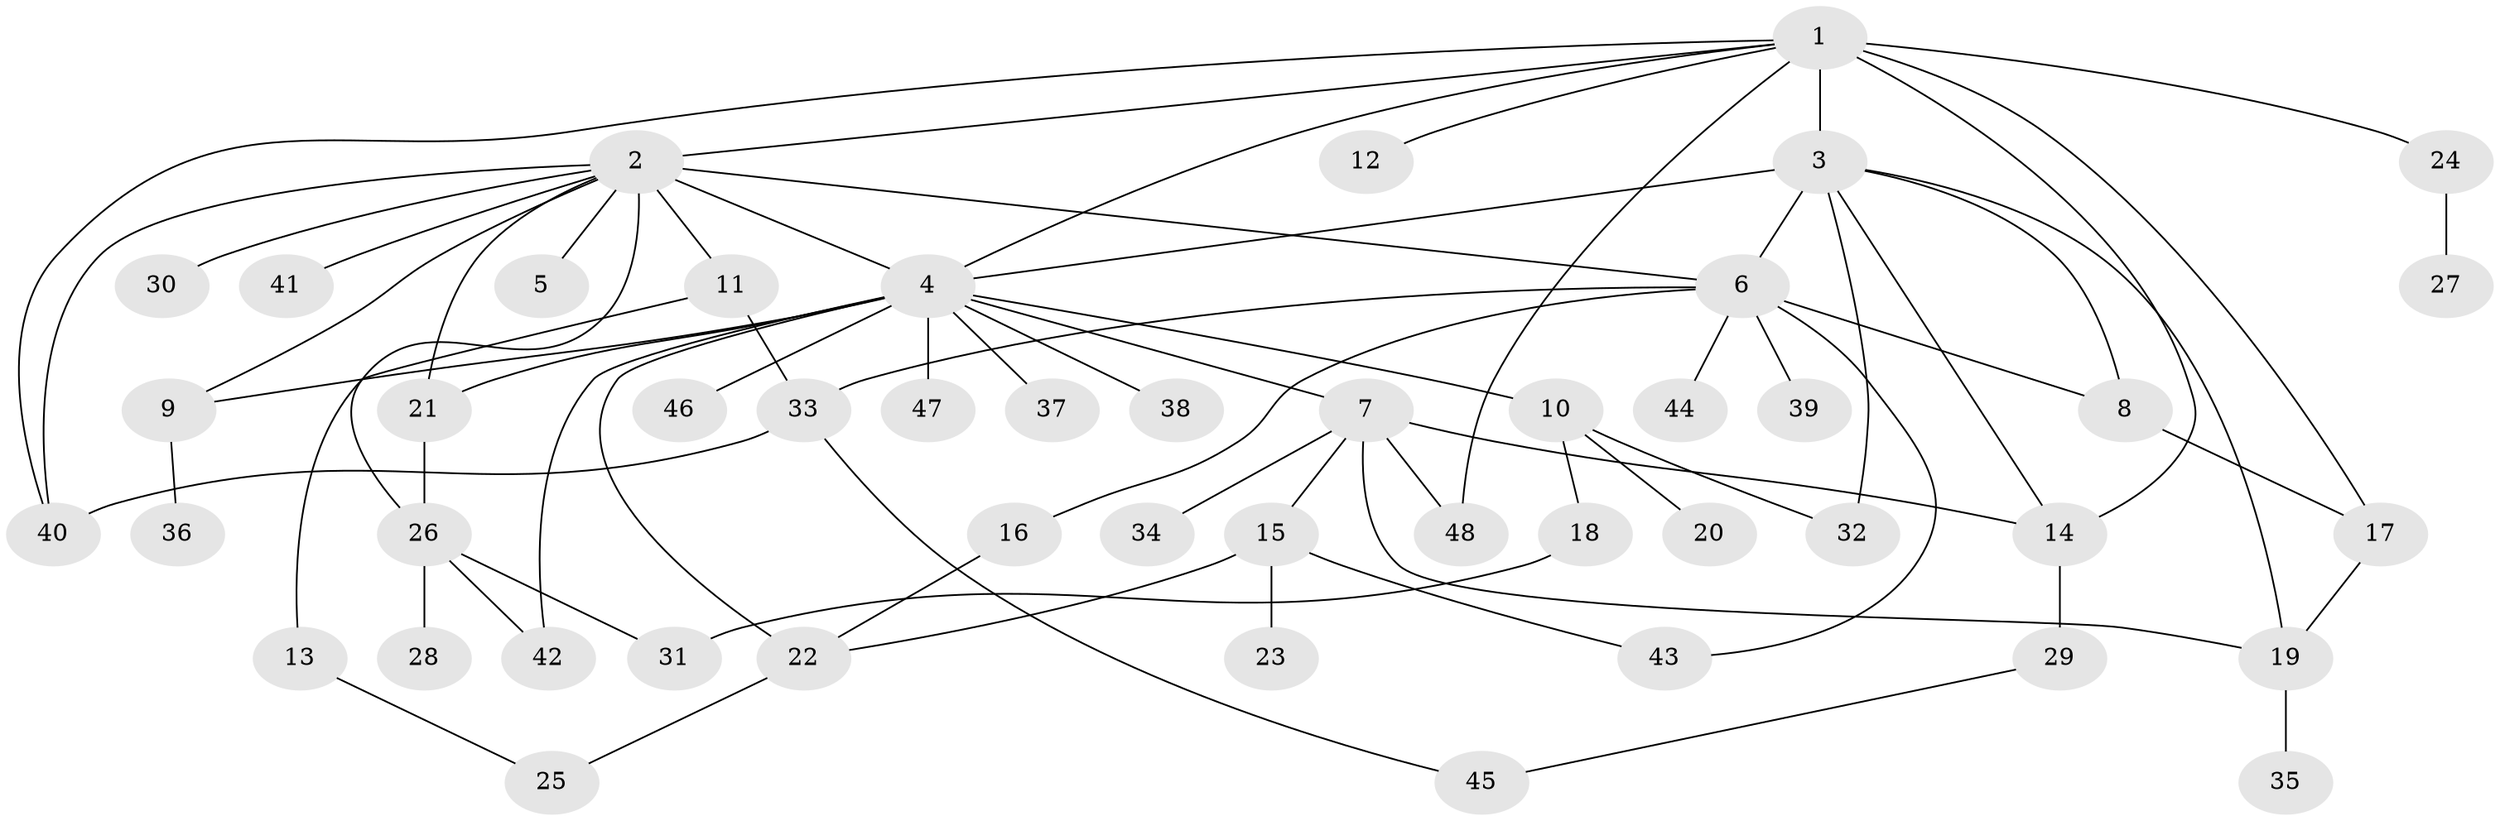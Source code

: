 // original degree distribution, {3: 0.13924050632911392, 16: 0.012658227848101266, 19: 0.012658227848101266, 14: 0.012658227848101266, 1: 0.45569620253164556, 10: 0.012658227848101266, 8: 0.012658227848101266, 4: 0.12658227848101267, 5: 0.012658227848101266, 7: 0.0379746835443038, 2: 0.16455696202531644}
// Generated by graph-tools (version 1.1) at 2025/50/03/04/25 22:50:20]
// undirected, 48 vertices, 71 edges
graph export_dot {
  node [color=gray90,style=filled];
  1;
  2;
  3;
  4;
  5;
  6;
  7;
  8;
  9;
  10;
  11;
  12;
  13;
  14;
  15;
  16;
  17;
  18;
  19;
  20;
  21;
  22;
  23;
  24;
  25;
  26;
  27;
  28;
  29;
  30;
  31;
  32;
  33;
  34;
  35;
  36;
  37;
  38;
  39;
  40;
  41;
  42;
  43;
  44;
  45;
  46;
  47;
  48;
  1 -- 2 [weight=2.0];
  1 -- 3 [weight=9.0];
  1 -- 4 [weight=1.0];
  1 -- 12 [weight=1.0];
  1 -- 14 [weight=2.0];
  1 -- 17 [weight=1.0];
  1 -- 24 [weight=2.0];
  1 -- 40 [weight=1.0];
  1 -- 48 [weight=1.0];
  2 -- 4 [weight=2.0];
  2 -- 5 [weight=1.0];
  2 -- 6 [weight=1.0];
  2 -- 9 [weight=1.0];
  2 -- 11 [weight=1.0];
  2 -- 21 [weight=1.0];
  2 -- 26 [weight=1.0];
  2 -- 30 [weight=1.0];
  2 -- 40 [weight=1.0];
  2 -- 41 [weight=1.0];
  3 -- 4 [weight=2.0];
  3 -- 6 [weight=1.0];
  3 -- 8 [weight=1.0];
  3 -- 14 [weight=1.0];
  3 -- 19 [weight=1.0];
  3 -- 32 [weight=1.0];
  4 -- 7 [weight=2.0];
  4 -- 9 [weight=2.0];
  4 -- 10 [weight=1.0];
  4 -- 21 [weight=1.0];
  4 -- 22 [weight=1.0];
  4 -- 37 [weight=1.0];
  4 -- 38 [weight=1.0];
  4 -- 42 [weight=1.0];
  4 -- 46 [weight=1.0];
  4 -- 47 [weight=1.0];
  6 -- 8 [weight=1.0];
  6 -- 16 [weight=1.0];
  6 -- 33 [weight=1.0];
  6 -- 39 [weight=1.0];
  6 -- 43 [weight=1.0];
  6 -- 44 [weight=1.0];
  7 -- 14 [weight=1.0];
  7 -- 15 [weight=1.0];
  7 -- 19 [weight=1.0];
  7 -- 34 [weight=1.0];
  7 -- 48 [weight=1.0];
  8 -- 17 [weight=1.0];
  9 -- 36 [weight=1.0];
  10 -- 18 [weight=1.0];
  10 -- 20 [weight=1.0];
  10 -- 32 [weight=1.0];
  11 -- 13 [weight=1.0];
  11 -- 33 [weight=1.0];
  13 -- 25 [weight=1.0];
  14 -- 29 [weight=2.0];
  15 -- 22 [weight=1.0];
  15 -- 23 [weight=1.0];
  15 -- 43 [weight=1.0];
  16 -- 22 [weight=1.0];
  17 -- 19 [weight=1.0];
  18 -- 31 [weight=1.0];
  19 -- 35 [weight=1.0];
  21 -- 26 [weight=1.0];
  22 -- 25 [weight=1.0];
  24 -- 27 [weight=1.0];
  26 -- 28 [weight=1.0];
  26 -- 31 [weight=1.0];
  26 -- 42 [weight=1.0];
  29 -- 45 [weight=1.0];
  33 -- 40 [weight=1.0];
  33 -- 45 [weight=1.0];
}
